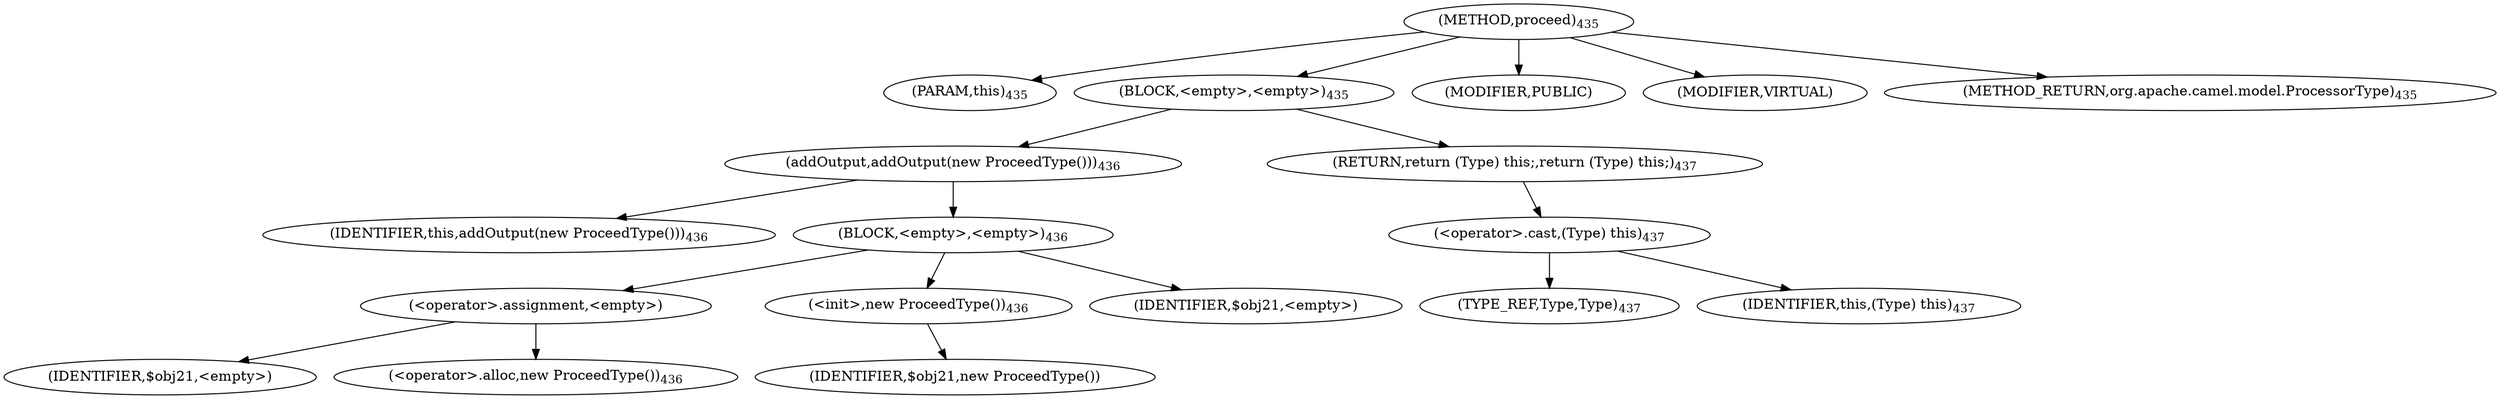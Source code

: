 digraph "proceed" {  
"899" [label = <(METHOD,proceed)<SUB>435</SUB>> ]
"101" [label = <(PARAM,this)<SUB>435</SUB>> ]
"900" [label = <(BLOCK,&lt;empty&gt;,&lt;empty&gt;)<SUB>435</SUB>> ]
"901" [label = <(addOutput,addOutput(new ProceedType()))<SUB>436</SUB>> ]
"100" [label = <(IDENTIFIER,this,addOutput(new ProceedType()))<SUB>436</SUB>> ]
"902" [label = <(BLOCK,&lt;empty&gt;,&lt;empty&gt;)<SUB>436</SUB>> ]
"903" [label = <(&lt;operator&gt;.assignment,&lt;empty&gt;)> ]
"904" [label = <(IDENTIFIER,$obj21,&lt;empty&gt;)> ]
"905" [label = <(&lt;operator&gt;.alloc,new ProceedType())<SUB>436</SUB>> ]
"906" [label = <(&lt;init&gt;,new ProceedType())<SUB>436</SUB>> ]
"907" [label = <(IDENTIFIER,$obj21,new ProceedType())> ]
"908" [label = <(IDENTIFIER,$obj21,&lt;empty&gt;)> ]
"909" [label = <(RETURN,return (Type) this;,return (Type) this;)<SUB>437</SUB>> ]
"910" [label = <(&lt;operator&gt;.cast,(Type) this)<SUB>437</SUB>> ]
"911" [label = <(TYPE_REF,Type,Type)<SUB>437</SUB>> ]
"102" [label = <(IDENTIFIER,this,(Type) this)<SUB>437</SUB>> ]
"912" [label = <(MODIFIER,PUBLIC)> ]
"913" [label = <(MODIFIER,VIRTUAL)> ]
"914" [label = <(METHOD_RETURN,org.apache.camel.model.ProcessorType)<SUB>435</SUB>> ]
  "899" -> "101" 
  "899" -> "900" 
  "899" -> "912" 
  "899" -> "913" 
  "899" -> "914" 
  "900" -> "901" 
  "900" -> "909" 
  "901" -> "100" 
  "901" -> "902" 
  "902" -> "903" 
  "902" -> "906" 
  "902" -> "908" 
  "903" -> "904" 
  "903" -> "905" 
  "906" -> "907" 
  "909" -> "910" 
  "910" -> "911" 
  "910" -> "102" 
}
